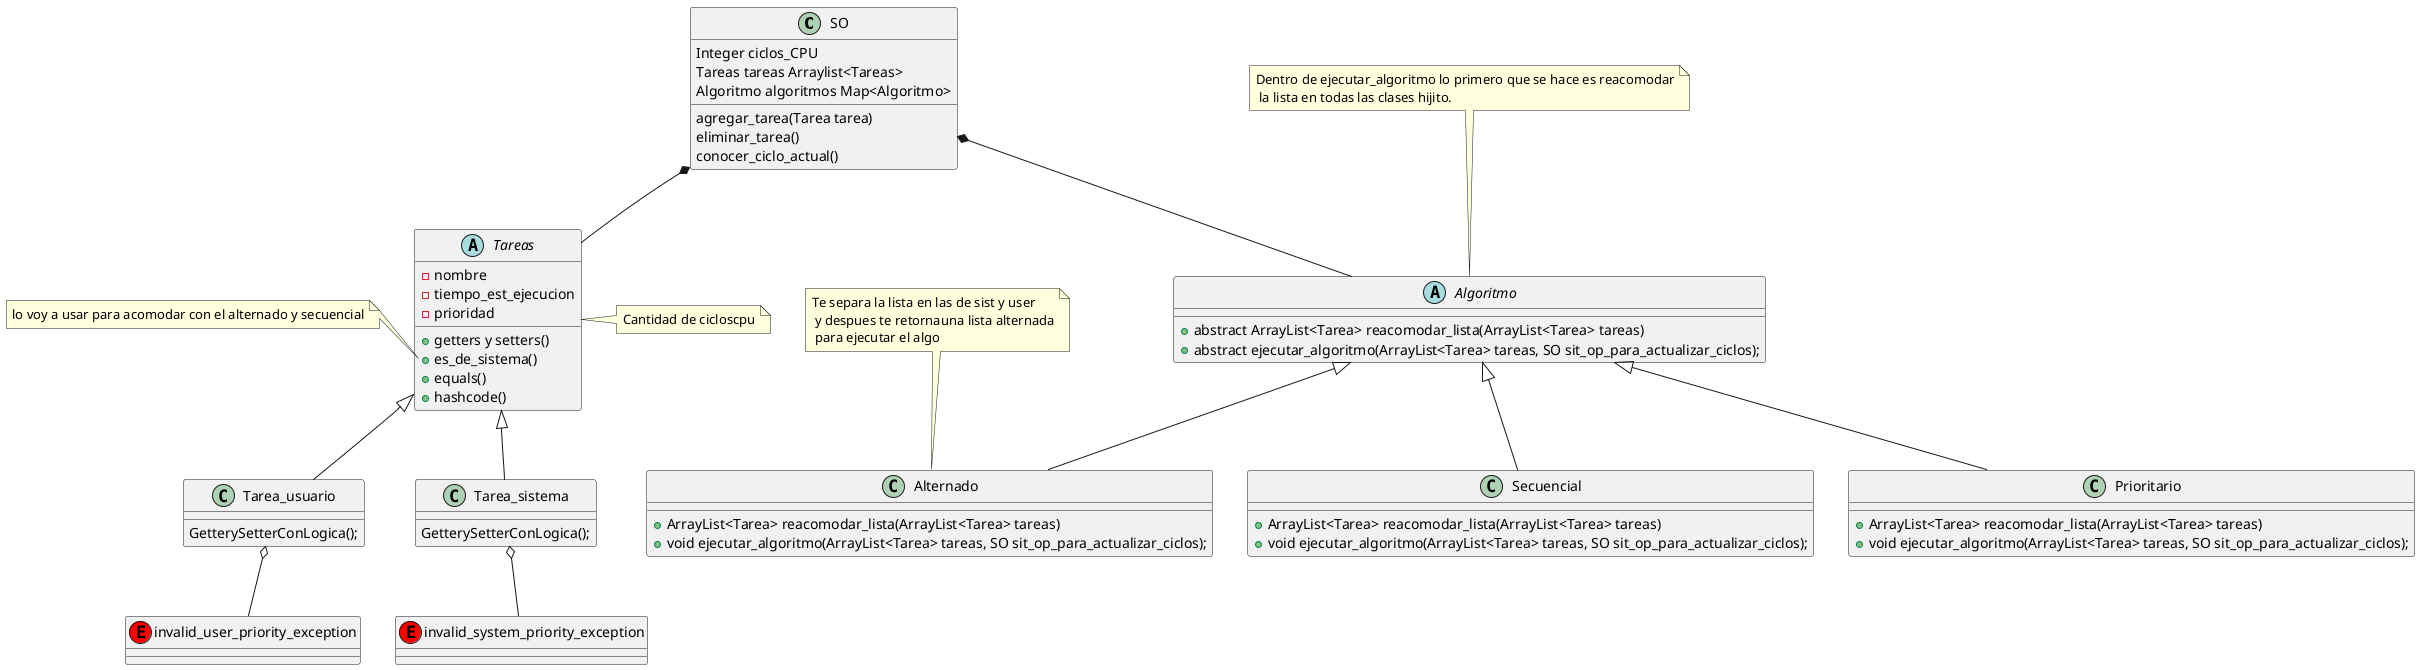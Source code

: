@startuml
class SO{
Integer ciclos_CPU
Tareas tareas Arraylist<Tareas>
Algoritmo algoritmos Map<Algoritmo>
agregar_tarea(Tarea tarea)
eliminar_tarea()
conocer_ciclo_actual()
}

abstract class Tareas{
-nombre
-tiempo_est_ejecucion
-prioridad

+getters y setters()
+es_de_sistema()
+equals()
+hashcode()
}
class Tarea_usuario{
GetterySetterConLogica();
}
class Tarea_sistema{
GetterySetterConLogica();
}


abstract class Algoritmo{
+abstract ArrayList<Tarea> reacomodar_lista(ArrayList<Tarea> tareas)
+abstract ejecutar_algoritmo(ArrayList<Tarea> tareas, SO sit_op_para_actualizar_ciclos);
}
class Alternado{

+ArrayList<Tarea> reacomodar_lista(ArrayList<Tarea> tareas)
+void ejecutar_algoritmo(ArrayList<Tarea> tareas, SO sit_op_para_actualizar_ciclos);
}
class Secuencial{
+ArrayList<Tarea> reacomodar_lista(ArrayList<Tarea> tareas)
+void ejecutar_algoritmo(ArrayList<Tarea> tareas, SO sit_op_para_actualizar_ciclos);
}
class Prioritario{
+ArrayList<Tarea> reacomodar_lista(ArrayList<Tarea> tareas)
+void ejecutar_algoritmo(ArrayList<Tarea> tareas, SO sit_op_para_actualizar_ciclos);
}



note left of Tareas::es_de_sistema
    lo voy a usar para acomodar con el alternado y secuencial
end note


note top of Algoritmo: Dentro de ejecutar_algoritmo lo primero que se hace es reacomodar\n la lista en todas las clases hijito.
note right of Tareas:Cantidad de cicloscpu
note top of Alternado:Te separa la lista en las de sist y user\n y despues te retornauna lista alternada\n para ejecutar el algo

class invalid_user_priority_exception<< (E,red) >>{
}
class invalid_system_priority_exception<< (E,red) >>{
}

Tareas<|--Tarea_sistema
Tareas<|--Tarea_usuario

Algoritmo<|--Alternado
Algoritmo<|--Secuencial
Algoritmo<|--Prioritario

SO *-- Tareas
SO *-- Algoritmo

Tarea_usuario o-- invalid_user_priority_exception
Tarea_sistema o-- invalid_system_priority_exception

@enduml